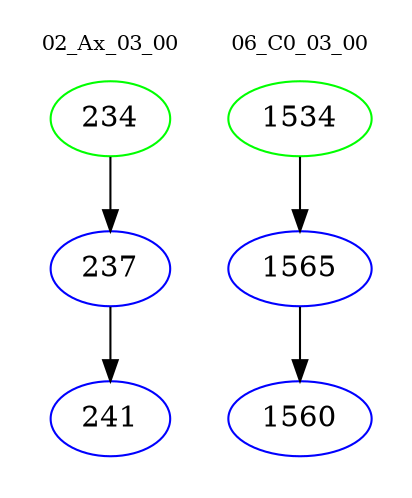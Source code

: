 digraph{
subgraph cluster_0 {
color = white
label = "02_Ax_03_00";
fontsize=10;
T0_234 [label="234", color="green"]
T0_234 -> T0_237 [color="black"]
T0_237 [label="237", color="blue"]
T0_237 -> T0_241 [color="black"]
T0_241 [label="241", color="blue"]
}
subgraph cluster_1 {
color = white
label = "06_C0_03_00";
fontsize=10;
T1_1534 [label="1534", color="green"]
T1_1534 -> T1_1565 [color="black"]
T1_1565 [label="1565", color="blue"]
T1_1565 -> T1_1560 [color="black"]
T1_1560 [label="1560", color="blue"]
}
}
